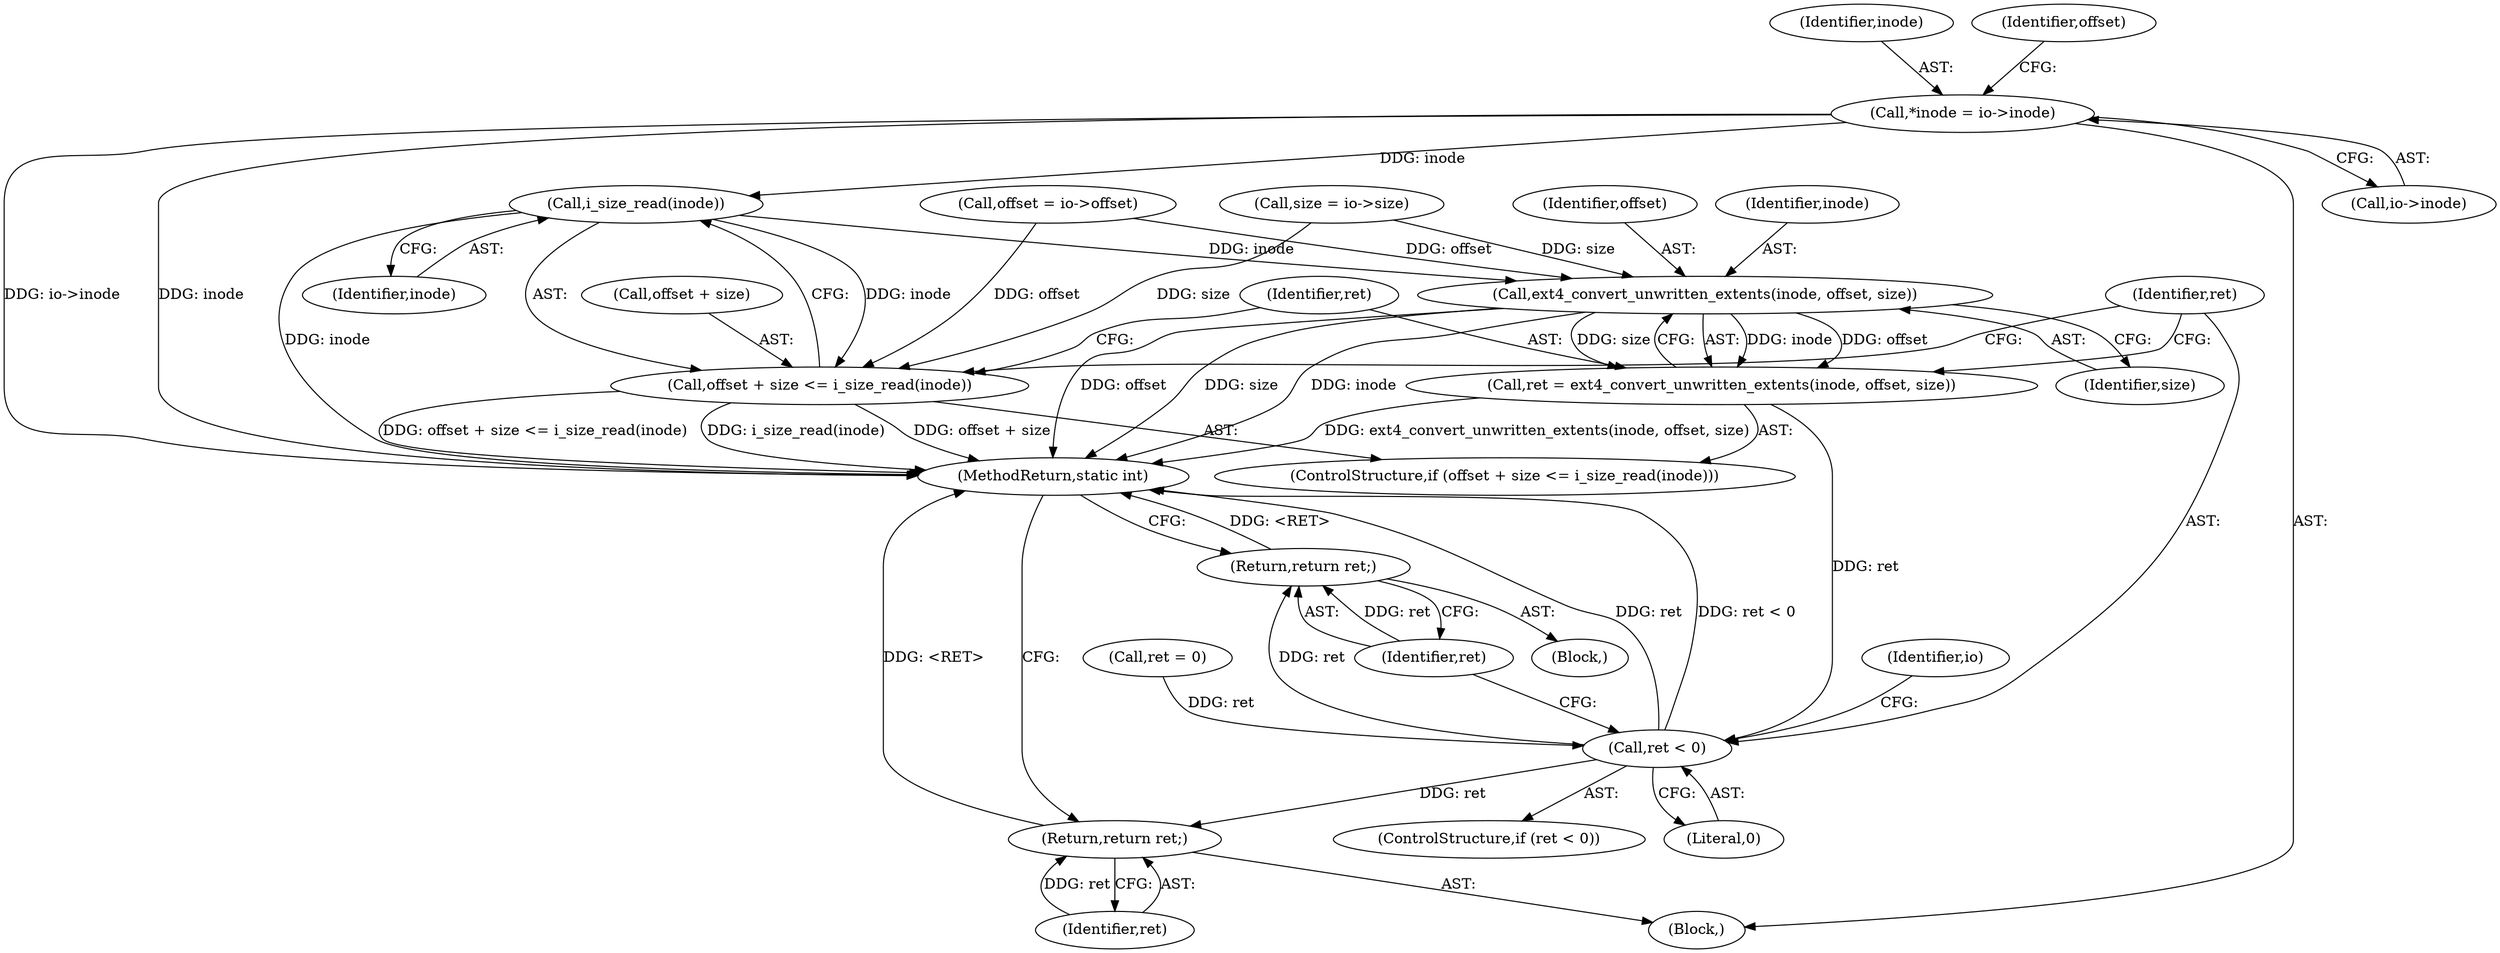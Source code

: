 digraph "1_linux_744692dc059845b2a3022119871846e74d4f6e11_4@pointer" {
"1000105" [label="(Call,*inode = io->inode)"];
"1000163" [label="(Call,i_size_read(inode))"];
"1000159" [label="(Call,offset + size <= i_size_read(inode))"];
"1000167" [label="(Call,ext4_convert_unwritten_extents(inode, offset, size))"];
"1000165" [label="(Call,ret = ext4_convert_unwritten_extents(inode, offset, size))"];
"1000172" [label="(Call,ret < 0)"];
"1000176" [label="(Return,return ret;)"];
"1000183" [label="(Return,return ret;)"];
"1000183" [label="(Return,return ret;)"];
"1000170" [label="(Identifier,size)"];
"1000175" [label="(Block,)"];
"1000111" [label="(Call,offset = io->offset)"];
"1000158" [label="(ControlStructure,if (offset + size <= i_size_read(inode)))"];
"1000165" [label="(Call,ret = ext4_convert_unwritten_extents(inode, offset, size))"];
"1000163" [label="(Call,i_size_read(inode))"];
"1000169" [label="(Identifier,offset)"];
"1000160" [label="(Call,offset + size)"];
"1000106" [label="(Identifier,inode)"];
"1000172" [label="(Call,ret < 0)"];
"1000159" [label="(Call,offset + size <= i_size_read(inode))"];
"1000105" [label="(Call,*inode = io->inode)"];
"1000167" [label="(Call,ext4_convert_unwritten_extents(inode, offset, size))"];
"1000103" [label="(Block,)"];
"1000180" [label="(Identifier,io)"];
"1000171" [label="(ControlStructure,if (ret < 0))"];
"1000173" [label="(Identifier,ret)"];
"1000185" [label="(MethodReturn,static int)"];
"1000117" [label="(Call,size = io->size)"];
"1000174" [label="(Literal,0)"];
"1000176" [label="(Return,return ret;)"];
"1000168" [label="(Identifier,inode)"];
"1000166" [label="(Identifier,ret)"];
"1000123" [label="(Call,ret = 0)"];
"1000107" [label="(Call,io->inode)"];
"1000184" [label="(Identifier,ret)"];
"1000177" [label="(Identifier,ret)"];
"1000164" [label="(Identifier,inode)"];
"1000112" [label="(Identifier,offset)"];
"1000105" -> "1000103"  [label="AST: "];
"1000105" -> "1000107"  [label="CFG: "];
"1000106" -> "1000105"  [label="AST: "];
"1000107" -> "1000105"  [label="AST: "];
"1000112" -> "1000105"  [label="CFG: "];
"1000105" -> "1000185"  [label="DDG: io->inode"];
"1000105" -> "1000185"  [label="DDG: inode"];
"1000105" -> "1000163"  [label="DDG: inode"];
"1000163" -> "1000159"  [label="AST: "];
"1000163" -> "1000164"  [label="CFG: "];
"1000164" -> "1000163"  [label="AST: "];
"1000159" -> "1000163"  [label="CFG: "];
"1000163" -> "1000185"  [label="DDG: inode"];
"1000163" -> "1000159"  [label="DDG: inode"];
"1000163" -> "1000167"  [label="DDG: inode"];
"1000159" -> "1000158"  [label="AST: "];
"1000160" -> "1000159"  [label="AST: "];
"1000166" -> "1000159"  [label="CFG: "];
"1000173" -> "1000159"  [label="CFG: "];
"1000159" -> "1000185"  [label="DDG: offset + size"];
"1000159" -> "1000185"  [label="DDG: offset + size <= i_size_read(inode)"];
"1000159" -> "1000185"  [label="DDG: i_size_read(inode)"];
"1000111" -> "1000159"  [label="DDG: offset"];
"1000117" -> "1000159"  [label="DDG: size"];
"1000167" -> "1000165"  [label="AST: "];
"1000167" -> "1000170"  [label="CFG: "];
"1000168" -> "1000167"  [label="AST: "];
"1000169" -> "1000167"  [label="AST: "];
"1000170" -> "1000167"  [label="AST: "];
"1000165" -> "1000167"  [label="CFG: "];
"1000167" -> "1000185"  [label="DDG: offset"];
"1000167" -> "1000185"  [label="DDG: size"];
"1000167" -> "1000185"  [label="DDG: inode"];
"1000167" -> "1000165"  [label="DDG: inode"];
"1000167" -> "1000165"  [label="DDG: offset"];
"1000167" -> "1000165"  [label="DDG: size"];
"1000111" -> "1000167"  [label="DDG: offset"];
"1000117" -> "1000167"  [label="DDG: size"];
"1000165" -> "1000158"  [label="AST: "];
"1000166" -> "1000165"  [label="AST: "];
"1000173" -> "1000165"  [label="CFG: "];
"1000165" -> "1000185"  [label="DDG: ext4_convert_unwritten_extents(inode, offset, size)"];
"1000165" -> "1000172"  [label="DDG: ret"];
"1000172" -> "1000171"  [label="AST: "];
"1000172" -> "1000174"  [label="CFG: "];
"1000173" -> "1000172"  [label="AST: "];
"1000174" -> "1000172"  [label="AST: "];
"1000177" -> "1000172"  [label="CFG: "];
"1000180" -> "1000172"  [label="CFG: "];
"1000172" -> "1000185"  [label="DDG: ret < 0"];
"1000172" -> "1000185"  [label="DDG: ret"];
"1000123" -> "1000172"  [label="DDG: ret"];
"1000172" -> "1000176"  [label="DDG: ret"];
"1000172" -> "1000183"  [label="DDG: ret"];
"1000176" -> "1000175"  [label="AST: "];
"1000176" -> "1000177"  [label="CFG: "];
"1000177" -> "1000176"  [label="AST: "];
"1000185" -> "1000176"  [label="CFG: "];
"1000176" -> "1000185"  [label="DDG: <RET>"];
"1000177" -> "1000176"  [label="DDG: ret"];
"1000183" -> "1000103"  [label="AST: "];
"1000183" -> "1000184"  [label="CFG: "];
"1000184" -> "1000183"  [label="AST: "];
"1000185" -> "1000183"  [label="CFG: "];
"1000183" -> "1000185"  [label="DDG: <RET>"];
"1000184" -> "1000183"  [label="DDG: ret"];
}
